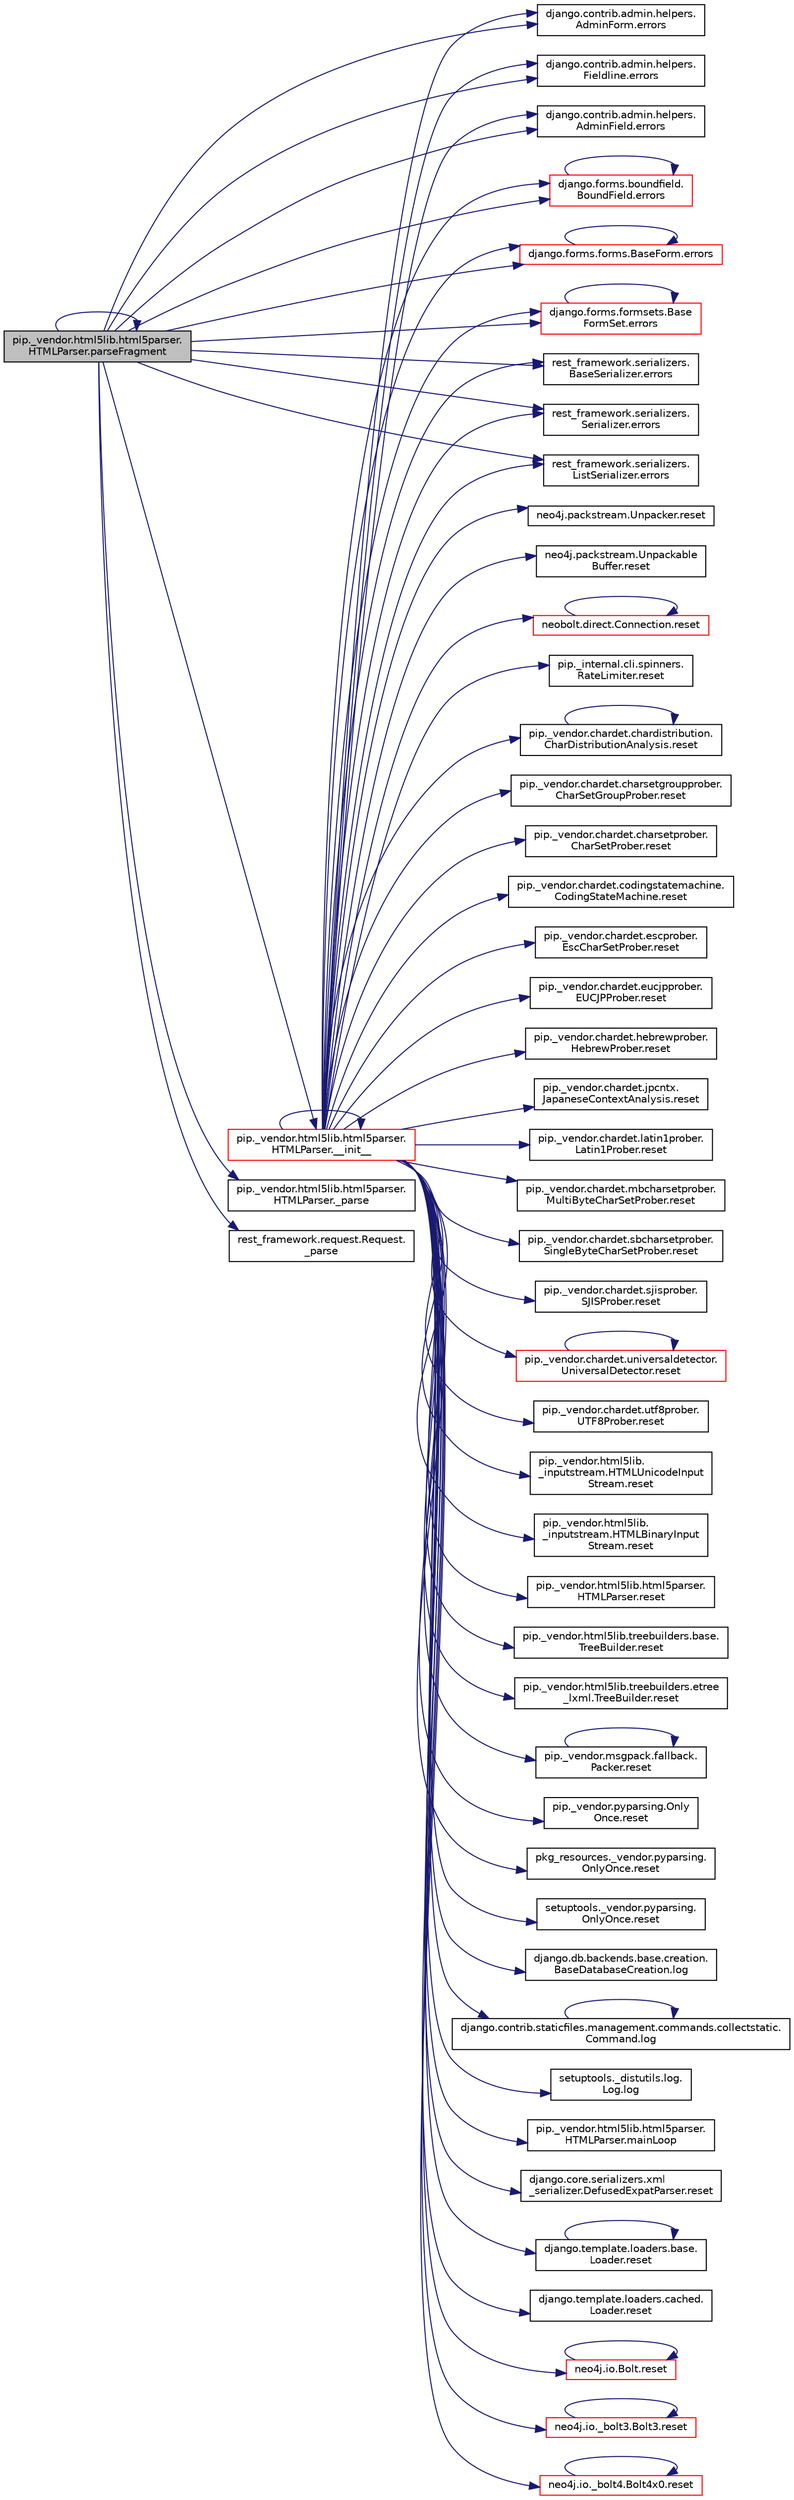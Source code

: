 digraph "pip._vendor.html5lib.html5parser.HTMLParser.parseFragment"
{
 // LATEX_PDF_SIZE
  edge [fontname="Helvetica",fontsize="10",labelfontname="Helvetica",labelfontsize="10"];
  node [fontname="Helvetica",fontsize="10",shape=record];
  rankdir="LR";
  Node1 [label="pip._vendor.html5lib.html5parser.\lHTMLParser.parseFragment",height=0.2,width=0.4,color="black", fillcolor="grey75", style="filled", fontcolor="black",tooltip=" "];
  Node1 -> Node2 [color="midnightblue",fontsize="10",style="solid",fontname="Helvetica"];
  Node2 [label="pip._vendor.html5lib.html5parser.\lHTMLParser.__init__",height=0.2,width=0.4,color="red", fillcolor="white", style="filled",URL="$dd/dcc/classpip_1_1__vendor_1_1html5lib_1_1html5parser_1_1_h_t_m_l_parser.html#ad9b0cd5d2f6a8f940f4efc6b6124c9be",tooltip=" "];
  Node2 -> Node2 [color="midnightblue",fontsize="10",style="solid",fontname="Helvetica"];
  Node2 -> Node3 [color="midnightblue",fontsize="10",style="solid",fontname="Helvetica"];
  Node3 [label="django.contrib.admin.helpers.\lAdminForm.errors",height=0.2,width=0.4,color="black", fillcolor="white", style="filled",URL="$d1/df3/classdjango_1_1contrib_1_1admin_1_1helpers_1_1_admin_form.html#a452ed01862d9f4fc9e2cf999d2c8888d",tooltip=" "];
  Node2 -> Node4 [color="midnightblue",fontsize="10",style="solid",fontname="Helvetica"];
  Node4 [label="django.contrib.admin.helpers.\lFieldline.errors",height=0.2,width=0.4,color="black", fillcolor="white", style="filled",URL="$d3/d77/classdjango_1_1contrib_1_1admin_1_1helpers_1_1_fieldline.html#a0913b40069443276d1dd1a8da7309fe5",tooltip=" "];
  Node2 -> Node5 [color="midnightblue",fontsize="10",style="solid",fontname="Helvetica"];
  Node5 [label="django.contrib.admin.helpers.\lAdminField.errors",height=0.2,width=0.4,color="black", fillcolor="white", style="filled",URL="$d8/dce/classdjango_1_1contrib_1_1admin_1_1helpers_1_1_admin_field.html#a30dc85c417b3ef2d4f6a7ff81d12e567",tooltip=" "];
  Node2 -> Node6 [color="midnightblue",fontsize="10",style="solid",fontname="Helvetica"];
  Node6 [label="django.forms.boundfield.\lBoundField.errors",height=0.2,width=0.4,color="red", fillcolor="white", style="filled",URL="$da/d92/classdjango_1_1forms_1_1boundfield_1_1_bound_field.html#abb405d3dbd52a8d8665be7a8541a6ba1",tooltip=" "];
  Node6 -> Node6 [color="midnightblue",fontsize="10",style="solid",fontname="Helvetica"];
  Node2 -> Node95 [color="midnightblue",fontsize="10",style="solid",fontname="Helvetica"];
  Node95 [label="django.forms.forms.BaseForm.errors",height=0.2,width=0.4,color="red", fillcolor="white", style="filled",URL="$d8/d44/classdjango_1_1forms_1_1forms_1_1_base_form.html#ad1f2f603258fa86762632a8c17fe5aa8",tooltip=" "];
  Node95 -> Node95 [color="midnightblue",fontsize="10",style="solid",fontname="Helvetica"];
  Node2 -> Node1085 [color="midnightblue",fontsize="10",style="solid",fontname="Helvetica"];
  Node1085 [label="django.forms.formsets.Base\lFormSet.errors",height=0.2,width=0.4,color="red", fillcolor="white", style="filled",URL="$d5/d7f/classdjango_1_1forms_1_1formsets_1_1_base_form_set.html#a3beee57c0d0f934ac19a621dfa83193c",tooltip=" "];
  Node1085 -> Node1085 [color="midnightblue",fontsize="10",style="solid",fontname="Helvetica"];
  Node2 -> Node1143 [color="midnightblue",fontsize="10",style="solid",fontname="Helvetica"];
  Node1143 [label="rest_framework.serializers.\lBaseSerializer.errors",height=0.2,width=0.4,color="black", fillcolor="white", style="filled",URL="$d9/de7/classrest__framework_1_1serializers_1_1_base_serializer.html#a53141540c60ed82669cd9fd1d9845730",tooltip=" "];
  Node2 -> Node1144 [color="midnightblue",fontsize="10",style="solid",fontname="Helvetica"];
  Node1144 [label="rest_framework.serializers.\lSerializer.errors",height=0.2,width=0.4,color="black", fillcolor="white", style="filled",URL="$de/daf/classrest__framework_1_1serializers_1_1_serializer.html#a183e64c4e04f4a1210915cd3e62aef7e",tooltip=" "];
  Node2 -> Node1145 [color="midnightblue",fontsize="10",style="solid",fontname="Helvetica"];
  Node1145 [label="rest_framework.serializers.\lListSerializer.errors",height=0.2,width=0.4,color="black", fillcolor="white", style="filled",URL="$d9/dee/classrest__framework_1_1serializers_1_1_list_serializer.html#aac2ba535a232c805da33077eb675b9a9",tooltip=" "];
  Node2 -> Node2678 [color="midnightblue",fontsize="10",style="solid",fontname="Helvetica"];
  Node2678 [label="django.db.backends.base.creation.\lBaseDatabaseCreation.log",height=0.2,width=0.4,color="black", fillcolor="white", style="filled",URL="$de/d41/classdjango_1_1db_1_1backends_1_1base_1_1creation_1_1_base_database_creation.html#ac2cef781528967a343c7062bb888f738",tooltip=" "];
  Node2 -> Node2679 [color="midnightblue",fontsize="10",style="solid",fontname="Helvetica"];
  Node2679 [label="django.contrib.staticfiles.management.commands.collectstatic.\lCommand.log",height=0.2,width=0.4,color="black", fillcolor="white", style="filled",URL="$d8/df6/classdjango_1_1contrib_1_1staticfiles_1_1management_1_1commands_1_1collectstatic_1_1_command.html#a68fe3d510190ff090e80dd7c441f8231",tooltip=" "];
  Node2679 -> Node2679 [color="midnightblue",fontsize="10",style="solid",fontname="Helvetica"];
  Node2 -> Node2680 [color="midnightblue",fontsize="10",style="solid",fontname="Helvetica"];
  Node2680 [label="setuptools._distutils.log.\lLog.log",height=0.2,width=0.4,color="black", fillcolor="white", style="filled",URL="$d8/d63/classsetuptools_1_1__distutils_1_1log_1_1_log.html#a7aa578dfa48595e2cda9d730c4087317",tooltip=" "];
  Node2 -> Node5530 [color="midnightblue",fontsize="10",style="solid",fontname="Helvetica"];
  Node5530 [label="pip._vendor.html5lib.html5parser.\lHTMLParser.mainLoop",height=0.2,width=0.4,color="black", fillcolor="white", style="filled",URL="$dd/dcc/classpip_1_1__vendor_1_1html5lib_1_1html5parser_1_1_h_t_m_l_parser.html#ae297e849d198615154c12cefe3cc7850",tooltip=" "];
  Node2 -> Node4623 [color="midnightblue",fontsize="10",style="solid",fontname="Helvetica"];
  Node4623 [label="django.core.serializers.xml\l_serializer.DefusedExpatParser.reset",height=0.2,width=0.4,color="black", fillcolor="white", style="filled",URL="$de/d2b/classdjango_1_1core_1_1serializers_1_1xml__serializer_1_1_defused_expat_parser.html#a03b1adba6607da1450093600aaa9817d",tooltip=" "];
  Node2 -> Node4624 [color="midnightblue",fontsize="10",style="solid",fontname="Helvetica"];
  Node4624 [label="django.template.loaders.base.\lLoader.reset",height=0.2,width=0.4,color="black", fillcolor="white", style="filled",URL="$db/d97/classdjango_1_1template_1_1loaders_1_1base_1_1_loader.html#a5c8f88a557d632e424df242f1091a7f6",tooltip=" "];
  Node4624 -> Node4624 [color="midnightblue",fontsize="10",style="solid",fontname="Helvetica"];
  Node2 -> Node4625 [color="midnightblue",fontsize="10",style="solid",fontname="Helvetica"];
  Node4625 [label="django.template.loaders.cached.\lLoader.reset",height=0.2,width=0.4,color="black", fillcolor="white", style="filled",URL="$de/d52/classdjango_1_1template_1_1loaders_1_1cached_1_1_loader.html#ae704813ba02eb839e71e8f3fbe9428e1",tooltip=" "];
  Node2 -> Node4626 [color="midnightblue",fontsize="10",style="solid",fontname="Helvetica"];
  Node4626 [label="neo4j.io.Bolt.reset",height=0.2,width=0.4,color="red", fillcolor="white", style="filled",URL="$db/dec/classneo4j_1_1io_1_1_bolt.html#a33def863154b30524bec5e4838dfcced",tooltip=" "];
  Node4626 -> Node4626 [color="midnightblue",fontsize="10",style="solid",fontname="Helvetica"];
  Node2 -> Node4628 [color="midnightblue",fontsize="10",style="solid",fontname="Helvetica"];
  Node4628 [label="neo4j.io._bolt3.Bolt3.reset",height=0.2,width=0.4,color="red", fillcolor="white", style="filled",URL="$db/d66/classneo4j_1_1io_1_1__bolt3_1_1_bolt3.html#a2ea8fc802c7b0d66e3549121b1285947",tooltip=" "];
  Node4628 -> Node4628 [color="midnightblue",fontsize="10",style="solid",fontname="Helvetica"];
  Node2 -> Node4629 [color="midnightblue",fontsize="10",style="solid",fontname="Helvetica"];
  Node4629 [label="neo4j.io._bolt4.Bolt4x0.reset",height=0.2,width=0.4,color="red", fillcolor="white", style="filled",URL="$d2/dd8/classneo4j_1_1io_1_1__bolt4_1_1_bolt4x0.html#a2dc1b3e8cd497185596a179c7d14c209",tooltip=" "];
  Node4629 -> Node4629 [color="midnightblue",fontsize="10",style="solid",fontname="Helvetica"];
  Node2 -> Node4630 [color="midnightblue",fontsize="10",style="solid",fontname="Helvetica"];
  Node4630 [label="neo4j.packstream.Unpacker.reset",height=0.2,width=0.4,color="black", fillcolor="white", style="filled",URL="$d8/db9/classneo4j_1_1packstream_1_1_unpacker.html#ae10d8a403f65798a36493437b3dea6ff",tooltip=" "];
  Node2 -> Node4631 [color="midnightblue",fontsize="10",style="solid",fontname="Helvetica"];
  Node4631 [label="neo4j.packstream.Unpackable\lBuffer.reset",height=0.2,width=0.4,color="black", fillcolor="white", style="filled",URL="$dc/d49/classneo4j_1_1packstream_1_1_unpackable_buffer.html#a4ed7e21f0a91e9ccbdecd86b8ee8c614",tooltip=" "];
  Node2 -> Node4632 [color="midnightblue",fontsize="10",style="solid",fontname="Helvetica"];
  Node4632 [label="neobolt.direct.Connection.reset",height=0.2,width=0.4,color="red", fillcolor="white", style="filled",URL="$d8/db4/classneobolt_1_1direct_1_1_connection.html#a61bc4e93d32e42b507e812be65482c08",tooltip=" "];
  Node4632 -> Node4632 [color="midnightblue",fontsize="10",style="solid",fontname="Helvetica"];
  Node2 -> Node4672 [color="midnightblue",fontsize="10",style="solid",fontname="Helvetica"];
  Node4672 [label="pip._internal.cli.spinners.\lRateLimiter.reset",height=0.2,width=0.4,color="black", fillcolor="white", style="filled",URL="$dd/d3f/classpip_1_1__internal_1_1cli_1_1spinners_1_1_rate_limiter.html#a92d7d7f3a0f153e7dabded57c9ff2426",tooltip=" "];
  Node2 -> Node4673 [color="midnightblue",fontsize="10",style="solid",fontname="Helvetica"];
  Node4673 [label="pip._vendor.chardet.chardistribution.\lCharDistributionAnalysis.reset",height=0.2,width=0.4,color="black", fillcolor="white", style="filled",URL="$d0/d28/classpip_1_1__vendor_1_1chardet_1_1chardistribution_1_1_char_distribution_analysis.html#a45dda14cf45d7916201368c93ea16331",tooltip=" "];
  Node4673 -> Node4673 [color="midnightblue",fontsize="10",style="solid",fontname="Helvetica"];
  Node2 -> Node4674 [color="midnightblue",fontsize="10",style="solid",fontname="Helvetica"];
  Node4674 [label="pip._vendor.chardet.charsetgroupprober.\lCharSetGroupProber.reset",height=0.2,width=0.4,color="black", fillcolor="white", style="filled",URL="$d5/d8f/classpip_1_1__vendor_1_1chardet_1_1charsetgroupprober_1_1_char_set_group_prober.html#ad75ae185045ab85f1e49529a12347512",tooltip=" "];
  Node2 -> Node4675 [color="midnightblue",fontsize="10",style="solid",fontname="Helvetica"];
  Node4675 [label="pip._vendor.chardet.charsetprober.\lCharSetProber.reset",height=0.2,width=0.4,color="black", fillcolor="white", style="filled",URL="$da/d33/classpip_1_1__vendor_1_1chardet_1_1charsetprober_1_1_char_set_prober.html#aa47b12c232a299bee837a8fcb5ef5fb4",tooltip=" "];
  Node2 -> Node4676 [color="midnightblue",fontsize="10",style="solid",fontname="Helvetica"];
  Node4676 [label="pip._vendor.chardet.codingstatemachine.\lCodingStateMachine.reset",height=0.2,width=0.4,color="black", fillcolor="white", style="filled",URL="$d8/d67/classpip_1_1__vendor_1_1chardet_1_1codingstatemachine_1_1_coding_state_machine.html#a166581e46d6368be7bf5796ccb5a677a",tooltip=" "];
  Node2 -> Node4677 [color="midnightblue",fontsize="10",style="solid",fontname="Helvetica"];
  Node4677 [label="pip._vendor.chardet.escprober.\lEscCharSetProber.reset",height=0.2,width=0.4,color="black", fillcolor="white", style="filled",URL="$d9/d37/classpip_1_1__vendor_1_1chardet_1_1escprober_1_1_esc_char_set_prober.html#a105abff32907608981376c927adc3df2",tooltip=" "];
  Node2 -> Node4678 [color="midnightblue",fontsize="10",style="solid",fontname="Helvetica"];
  Node4678 [label="pip._vendor.chardet.eucjpprober.\lEUCJPProber.reset",height=0.2,width=0.4,color="black", fillcolor="white", style="filled",URL="$dd/d73/classpip_1_1__vendor_1_1chardet_1_1eucjpprober_1_1_e_u_c_j_p_prober.html#a64b3799fc2f0b29abfa585ff595600d8",tooltip=" "];
  Node2 -> Node4679 [color="midnightblue",fontsize="10",style="solid",fontname="Helvetica"];
  Node4679 [label="pip._vendor.chardet.hebrewprober.\lHebrewProber.reset",height=0.2,width=0.4,color="black", fillcolor="white", style="filled",URL="$db/db2/classpip_1_1__vendor_1_1chardet_1_1hebrewprober_1_1_hebrew_prober.html#a255f4e84d025fcd0ccf75e9b303f5317",tooltip=" "];
  Node2 -> Node4680 [color="midnightblue",fontsize="10",style="solid",fontname="Helvetica"];
  Node4680 [label="pip._vendor.chardet.jpcntx.\lJapaneseContextAnalysis.reset",height=0.2,width=0.4,color="black", fillcolor="white", style="filled",URL="$d1/dce/classpip_1_1__vendor_1_1chardet_1_1jpcntx_1_1_japanese_context_analysis.html#a6757960a65eca5d82c259096a087ab53",tooltip=" "];
  Node2 -> Node4681 [color="midnightblue",fontsize="10",style="solid",fontname="Helvetica"];
  Node4681 [label="pip._vendor.chardet.latin1prober.\lLatin1Prober.reset",height=0.2,width=0.4,color="black", fillcolor="white", style="filled",URL="$d6/d9c/classpip_1_1__vendor_1_1chardet_1_1latin1prober_1_1_latin1_prober.html#ae93a3d62962944fa76d73ce58c63efed",tooltip=" "];
  Node2 -> Node4682 [color="midnightblue",fontsize="10",style="solid",fontname="Helvetica"];
  Node4682 [label="pip._vendor.chardet.mbcharsetprober.\lMultiByteCharSetProber.reset",height=0.2,width=0.4,color="black", fillcolor="white", style="filled",URL="$df/d40/classpip_1_1__vendor_1_1chardet_1_1mbcharsetprober_1_1_multi_byte_char_set_prober.html#a73b17ff997e8b3a1e22de3bc4af7c893",tooltip=" "];
  Node2 -> Node4683 [color="midnightblue",fontsize="10",style="solid",fontname="Helvetica"];
  Node4683 [label="pip._vendor.chardet.sbcharsetprober.\lSingleByteCharSetProber.reset",height=0.2,width=0.4,color="black", fillcolor="white", style="filled",URL="$d1/d89/classpip_1_1__vendor_1_1chardet_1_1sbcharsetprober_1_1_single_byte_char_set_prober.html#a5fdca398c777f973566899bc4475f199",tooltip=" "];
  Node2 -> Node4684 [color="midnightblue",fontsize="10",style="solid",fontname="Helvetica"];
  Node4684 [label="pip._vendor.chardet.sjisprober.\lSJISProber.reset",height=0.2,width=0.4,color="black", fillcolor="white", style="filled",URL="$dc/dba/classpip_1_1__vendor_1_1chardet_1_1sjisprober_1_1_s_j_i_s_prober.html#a45ca136c3fed531ab3975cb718a070ae",tooltip=" "];
  Node2 -> Node4685 [color="midnightblue",fontsize="10",style="solid",fontname="Helvetica"];
  Node4685 [label="pip._vendor.chardet.universaldetector.\lUniversalDetector.reset",height=0.2,width=0.4,color="red", fillcolor="white", style="filled",URL="$d1/d68/classpip_1_1__vendor_1_1chardet_1_1universaldetector_1_1_universal_detector.html#afce2e9be4f989e238a55e2e9eb34c225",tooltip=" "];
  Node4685 -> Node4685 [color="midnightblue",fontsize="10",style="solid",fontname="Helvetica"];
  Node2 -> Node4686 [color="midnightblue",fontsize="10",style="solid",fontname="Helvetica"];
  Node4686 [label="pip._vendor.chardet.utf8prober.\lUTF8Prober.reset",height=0.2,width=0.4,color="black", fillcolor="white", style="filled",URL="$d7/d49/classpip_1_1__vendor_1_1chardet_1_1utf8prober_1_1_u_t_f8_prober.html#a4f551f7ffc90dd9723cc903718d8ecdb",tooltip=" "];
  Node2 -> Node4687 [color="midnightblue",fontsize="10",style="solid",fontname="Helvetica"];
  Node4687 [label="pip._vendor.html5lib.\l_inputstream.HTMLUnicodeInput\lStream.reset",height=0.2,width=0.4,color="black", fillcolor="white", style="filled",URL="$de/dab/classpip_1_1__vendor_1_1html5lib_1_1__inputstream_1_1_h_t_m_l_unicode_input_stream.html#a6b92704558b31483c618144ab330a58d",tooltip=" "];
  Node2 -> Node4688 [color="midnightblue",fontsize="10",style="solid",fontname="Helvetica"];
  Node4688 [label="pip._vendor.html5lib.\l_inputstream.HTMLBinaryInput\lStream.reset",height=0.2,width=0.4,color="black", fillcolor="white", style="filled",URL="$dc/db5/classpip_1_1__vendor_1_1html5lib_1_1__inputstream_1_1_h_t_m_l_binary_input_stream.html#a208819de9d665e6a3495accf823e7523",tooltip=" "];
  Node2 -> Node4689 [color="midnightblue",fontsize="10",style="solid",fontname="Helvetica"];
  Node4689 [label="pip._vendor.html5lib.html5parser.\lHTMLParser.reset",height=0.2,width=0.4,color="black", fillcolor="white", style="filled",URL="$dd/dcc/classpip_1_1__vendor_1_1html5lib_1_1html5parser_1_1_h_t_m_l_parser.html#afd57ec3d47ecc1e4a08ac4bbc842df20",tooltip=" "];
  Node2 -> Node4690 [color="midnightblue",fontsize="10",style="solid",fontname="Helvetica"];
  Node4690 [label="pip._vendor.html5lib.treebuilders.base.\lTreeBuilder.reset",height=0.2,width=0.4,color="black", fillcolor="white", style="filled",URL="$dc/d32/classpip_1_1__vendor_1_1html5lib_1_1treebuilders_1_1base_1_1_tree_builder.html#a40d63bb6edc4a5eb597ea2c87560b902",tooltip=" "];
  Node2 -> Node4691 [color="midnightblue",fontsize="10",style="solid",fontname="Helvetica"];
  Node4691 [label="pip._vendor.html5lib.treebuilders.etree\l_lxml.TreeBuilder.reset",height=0.2,width=0.4,color="black", fillcolor="white", style="filled",URL="$db/d31/classpip_1_1__vendor_1_1html5lib_1_1treebuilders_1_1etree__lxml_1_1_tree_builder.html#a1e5a0ed58a8e885f801fa9da33f474e2",tooltip=" "];
  Node2 -> Node4692 [color="midnightblue",fontsize="10",style="solid",fontname="Helvetica"];
  Node4692 [label="pip._vendor.msgpack.fallback.\lPacker.reset",height=0.2,width=0.4,color="black", fillcolor="white", style="filled",URL="$d8/da6/classpip_1_1__vendor_1_1msgpack_1_1fallback_1_1_packer.html#a68104cad7b27fc61b98c678d5f8982fe",tooltip=" "];
  Node4692 -> Node4692 [color="midnightblue",fontsize="10",style="solid",fontname="Helvetica"];
  Node2 -> Node4693 [color="midnightblue",fontsize="10",style="solid",fontname="Helvetica"];
  Node4693 [label="pip._vendor.pyparsing.Only\lOnce.reset",height=0.2,width=0.4,color="black", fillcolor="white", style="filled",URL="$d1/dc6/classpip_1_1__vendor_1_1pyparsing_1_1_only_once.html#af18ba1d2e78fd69ab6b1a4ff09bbbd50",tooltip=" "];
  Node2 -> Node4694 [color="midnightblue",fontsize="10",style="solid",fontname="Helvetica"];
  Node4694 [label="pkg_resources._vendor.pyparsing.\lOnlyOnce.reset",height=0.2,width=0.4,color="black", fillcolor="white", style="filled",URL="$d9/d75/classpkg__resources_1_1__vendor_1_1pyparsing_1_1_only_once.html#a925ee2e194f1e319c743b8655bd8bf47",tooltip=" "];
  Node2 -> Node4695 [color="midnightblue",fontsize="10",style="solid",fontname="Helvetica"];
  Node4695 [label="setuptools._vendor.pyparsing.\lOnlyOnce.reset",height=0.2,width=0.4,color="black", fillcolor="white", style="filled",URL="$d3/db9/classsetuptools_1_1__vendor_1_1pyparsing_1_1_only_once.html#a5cf8d6511a3ea8030adf0bab3f45e54a",tooltip=" "];
  Node1 -> Node1925 [color="midnightblue",fontsize="10",style="solid",fontname="Helvetica"];
  Node1925 [label="pip._vendor.html5lib.html5parser.\lHTMLParser._parse",height=0.2,width=0.4,color="black", fillcolor="white", style="filled",URL="$dd/dcc/classpip_1_1__vendor_1_1html5lib_1_1html5parser_1_1_h_t_m_l_parser.html#a315af403cb7101a41bcc6e96446b467f",tooltip=" "];
  Node1 -> Node1924 [color="midnightblue",fontsize="10",style="solid",fontname="Helvetica"];
  Node1924 [label="rest_framework.request.Request.\l_parse",height=0.2,width=0.4,color="black", fillcolor="white", style="filled",URL="$d9/d48/classrest__framework_1_1request_1_1_request.html#a2e31a8585127f7c68f000c9485499c5f",tooltip=" "];
  Node1 -> Node3 [color="midnightblue",fontsize="10",style="solid",fontname="Helvetica"];
  Node1 -> Node4 [color="midnightblue",fontsize="10",style="solid",fontname="Helvetica"];
  Node1 -> Node5 [color="midnightblue",fontsize="10",style="solid",fontname="Helvetica"];
  Node1 -> Node6 [color="midnightblue",fontsize="10",style="solid",fontname="Helvetica"];
  Node1 -> Node95 [color="midnightblue",fontsize="10",style="solid",fontname="Helvetica"];
  Node1 -> Node1085 [color="midnightblue",fontsize="10",style="solid",fontname="Helvetica"];
  Node1 -> Node1143 [color="midnightblue",fontsize="10",style="solid",fontname="Helvetica"];
  Node1 -> Node1144 [color="midnightblue",fontsize="10",style="solid",fontname="Helvetica"];
  Node1 -> Node1145 [color="midnightblue",fontsize="10",style="solid",fontname="Helvetica"];
  Node1 -> Node1 [color="midnightblue",fontsize="10",style="solid",fontname="Helvetica"];
}
